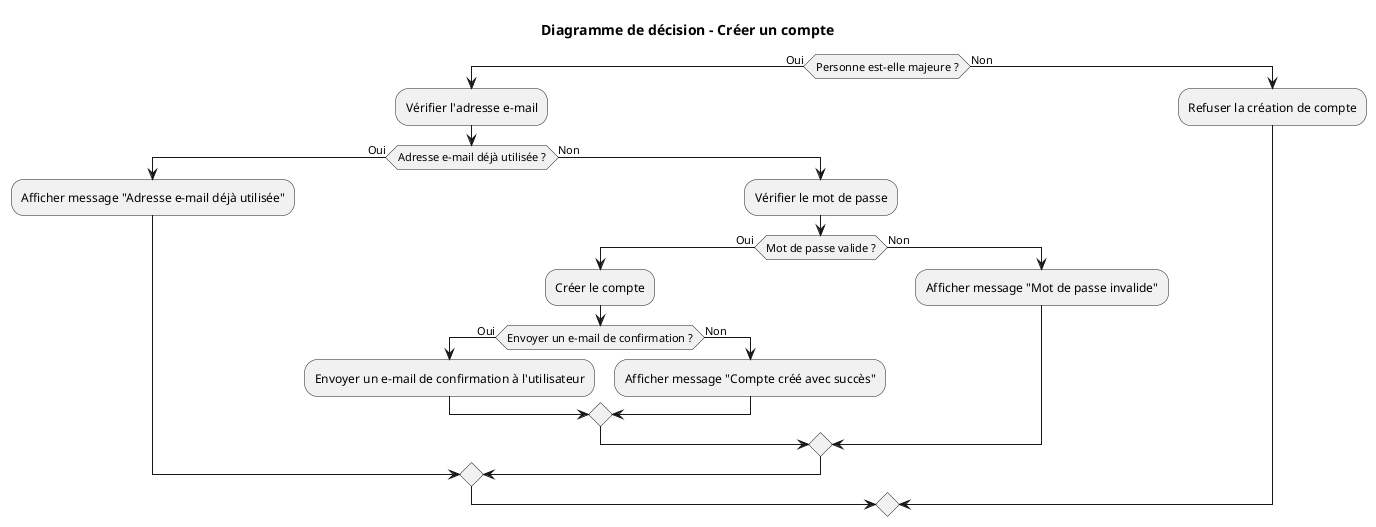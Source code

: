 @startuml
title Diagramme de décision - Créer un compte

if (Personne est-elle majeure ?) then (Oui)
    :Vérifier l'adresse e-mail;
    if (Adresse e-mail déjà utilisée ?) then (Oui)
        :Afficher message "Adresse e-mail déjà utilisée";
    else (Non)
        :Vérifier le mot de passe;
        if (Mot de passe valide ?) then (Oui)
            :Créer le compte;
            if (Envoyer un e-mail de confirmation ?) then (Oui)
                :Envoyer un e-mail de confirmation à l'utilisateur;
            else (Non)
                :Afficher message "Compte créé avec succès";
            endif
        else (Non)
            :Afficher message "Mot de passe invalide";
        endif
    endif
else (Non)
    :Refuser la création de compte;
endif
@enduml